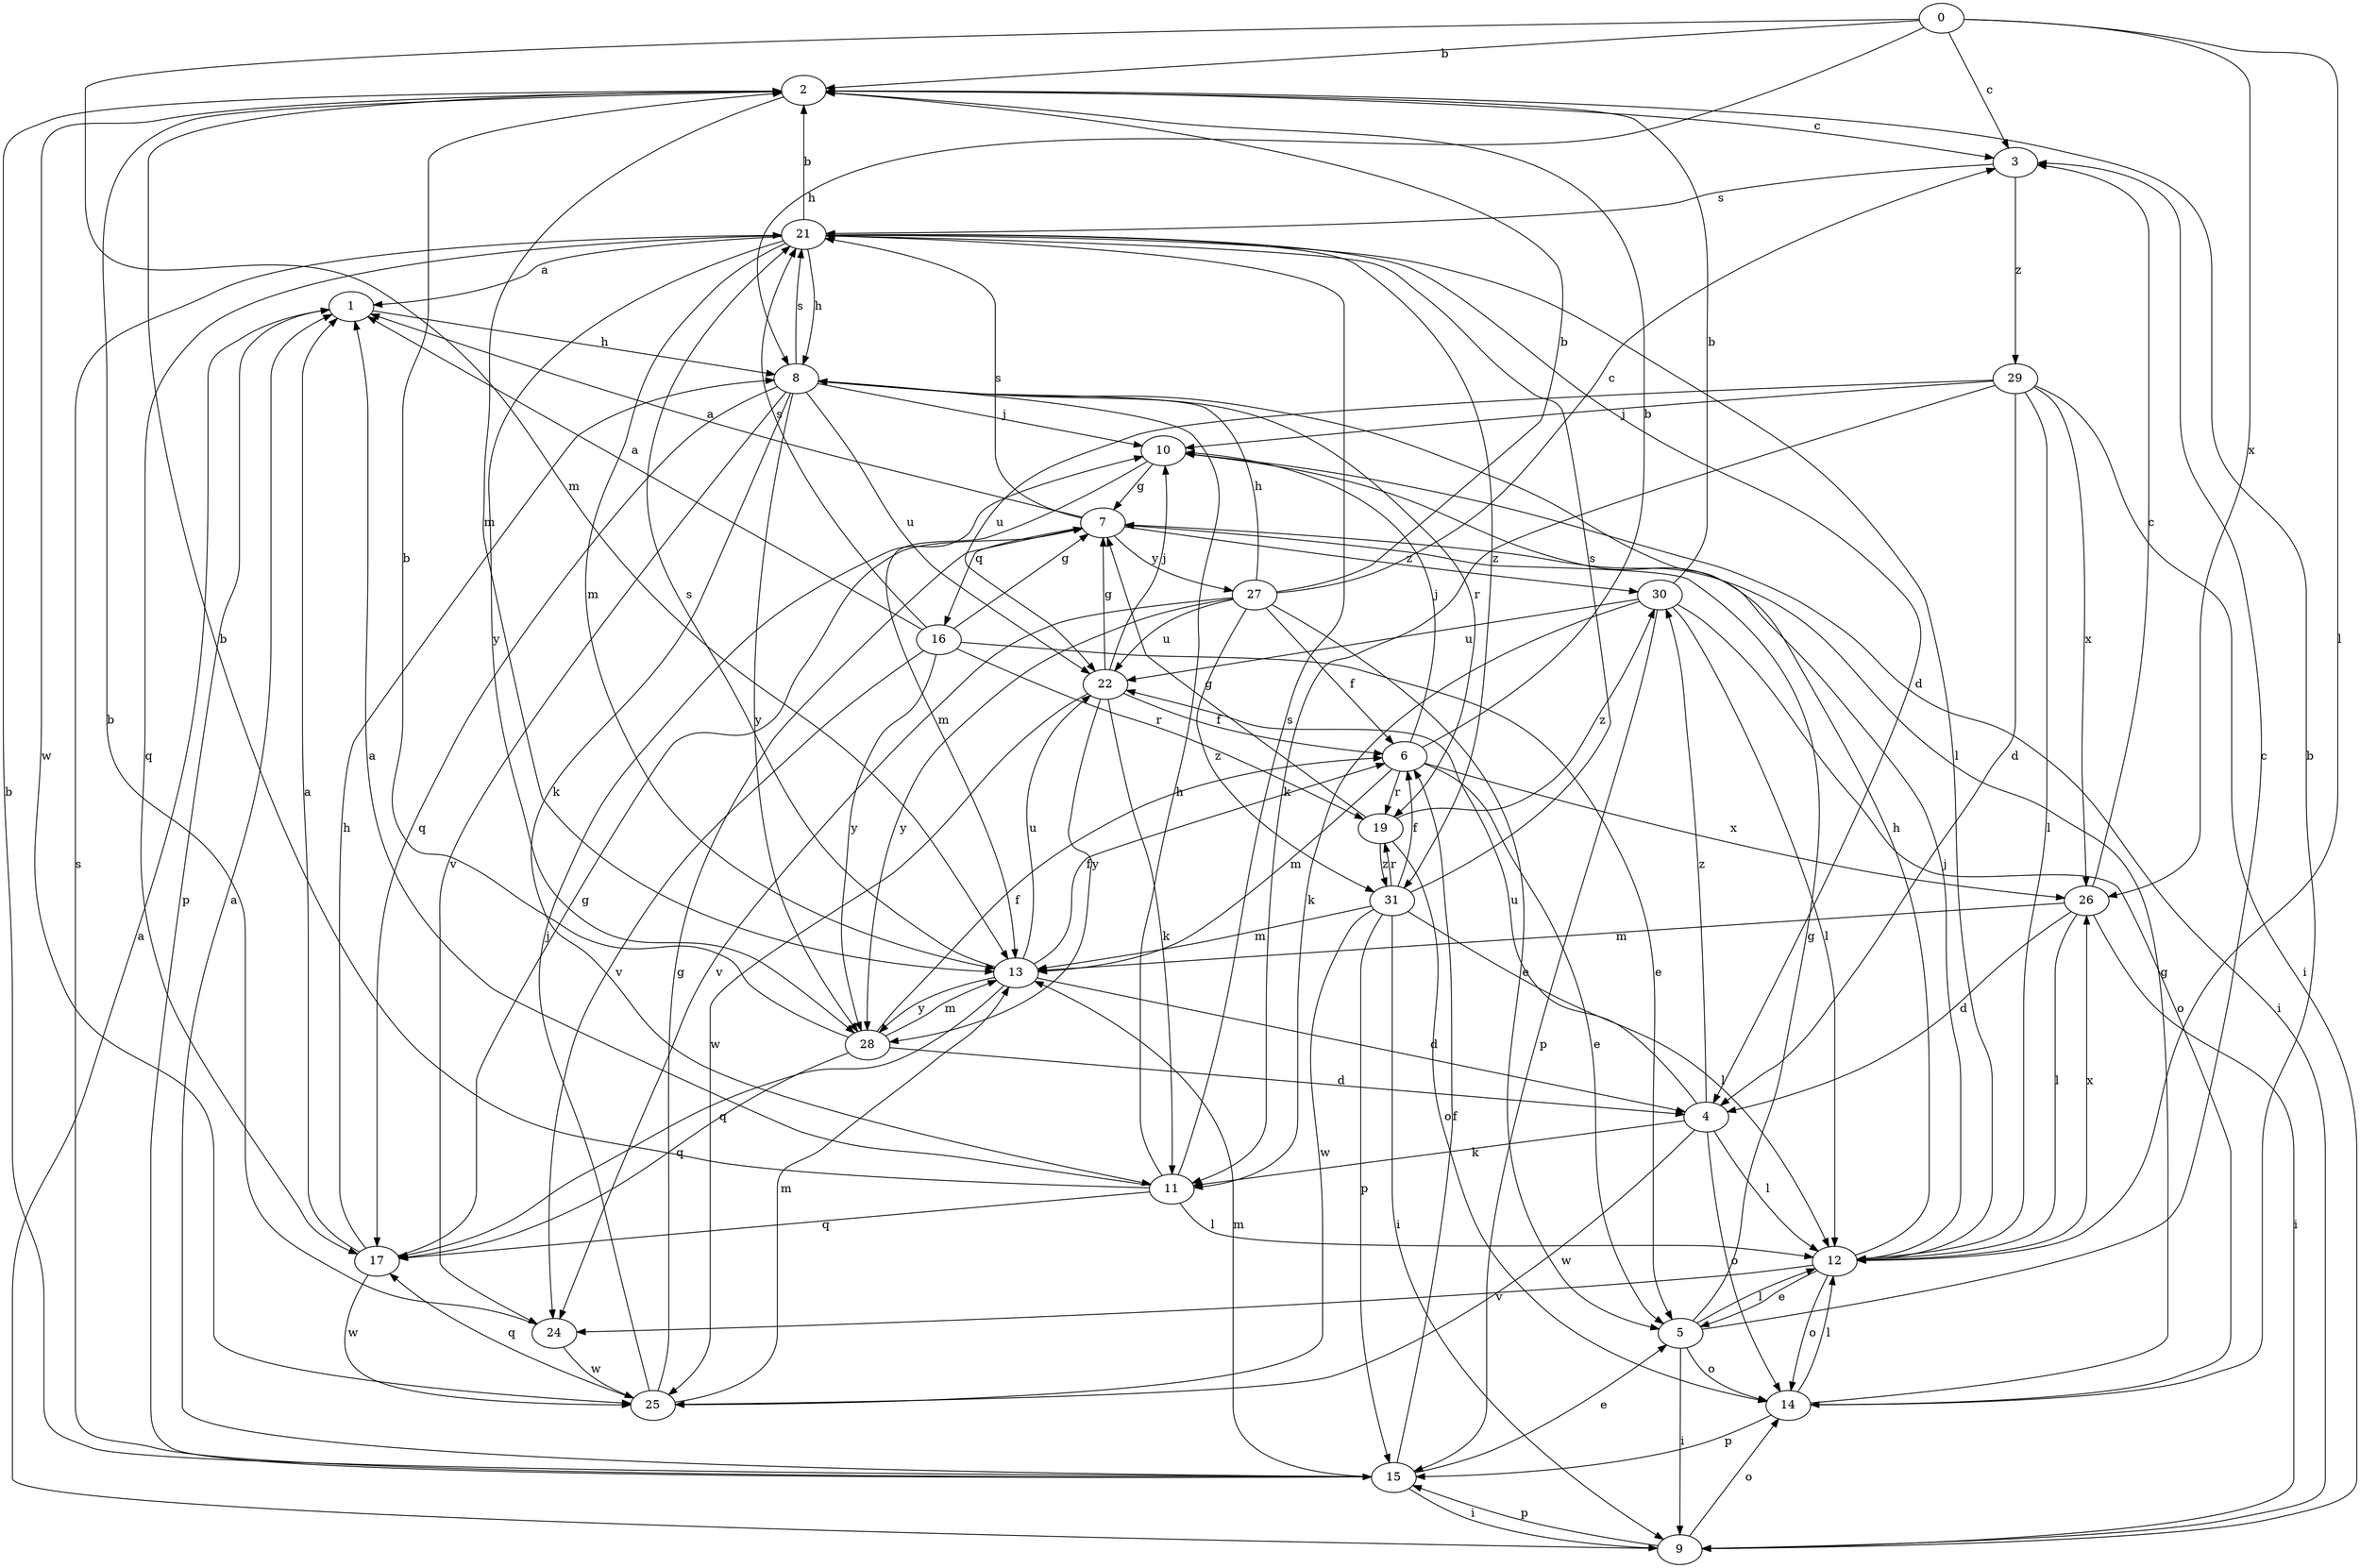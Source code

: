 strict digraph  {
0;
1;
2;
3;
4;
5;
6;
7;
8;
9;
10;
11;
12;
13;
14;
15;
16;
17;
19;
21;
22;
24;
25;
26;
27;
28;
29;
30;
31;
0 -> 2  [label=b];
0 -> 3  [label=c];
0 -> 8  [label=h];
0 -> 12  [label=l];
0 -> 13  [label=m];
0 -> 26  [label=x];
1 -> 8  [label=h];
1 -> 15  [label=p];
2 -> 3  [label=c];
2 -> 13  [label=m];
2 -> 25  [label=w];
3 -> 21  [label=s];
3 -> 29  [label=z];
4 -> 11  [label=k];
4 -> 12  [label=l];
4 -> 14  [label=o];
4 -> 22  [label=u];
4 -> 25  [label=w];
4 -> 30  [label=z];
5 -> 3  [label=c];
5 -> 7  [label=g];
5 -> 9  [label=i];
5 -> 12  [label=l];
5 -> 14  [label=o];
6 -> 2  [label=b];
6 -> 5  [label=e];
6 -> 10  [label=j];
6 -> 13  [label=m];
6 -> 19  [label=r];
6 -> 26  [label=x];
7 -> 1  [label=a];
7 -> 16  [label=q];
7 -> 21  [label=s];
7 -> 27  [label=y];
7 -> 30  [label=z];
8 -> 10  [label=j];
8 -> 11  [label=k];
8 -> 17  [label=q];
8 -> 19  [label=r];
8 -> 21  [label=s];
8 -> 22  [label=u];
8 -> 24  [label=v];
8 -> 28  [label=y];
9 -> 1  [label=a];
9 -> 14  [label=o];
9 -> 15  [label=p];
10 -> 7  [label=g];
10 -> 9  [label=i];
10 -> 13  [label=m];
11 -> 1  [label=a];
11 -> 2  [label=b];
11 -> 8  [label=h];
11 -> 12  [label=l];
11 -> 17  [label=q];
11 -> 21  [label=s];
12 -> 5  [label=e];
12 -> 8  [label=h];
12 -> 10  [label=j];
12 -> 14  [label=o];
12 -> 24  [label=v];
12 -> 26  [label=x];
13 -> 4  [label=d];
13 -> 6  [label=f];
13 -> 17  [label=q];
13 -> 21  [label=s];
13 -> 22  [label=u];
13 -> 28  [label=y];
14 -> 2  [label=b];
14 -> 7  [label=g];
14 -> 12  [label=l];
14 -> 15  [label=p];
15 -> 1  [label=a];
15 -> 2  [label=b];
15 -> 5  [label=e];
15 -> 6  [label=f];
15 -> 9  [label=i];
15 -> 13  [label=m];
15 -> 21  [label=s];
16 -> 1  [label=a];
16 -> 5  [label=e];
16 -> 7  [label=g];
16 -> 19  [label=r];
16 -> 21  [label=s];
16 -> 24  [label=v];
16 -> 28  [label=y];
17 -> 1  [label=a];
17 -> 7  [label=g];
17 -> 8  [label=h];
17 -> 25  [label=w];
19 -> 7  [label=g];
19 -> 14  [label=o];
19 -> 30  [label=z];
19 -> 31  [label=z];
21 -> 1  [label=a];
21 -> 2  [label=b];
21 -> 4  [label=d];
21 -> 8  [label=h];
21 -> 12  [label=l];
21 -> 13  [label=m];
21 -> 17  [label=q];
21 -> 28  [label=y];
21 -> 31  [label=z];
22 -> 6  [label=f];
22 -> 7  [label=g];
22 -> 10  [label=j];
22 -> 11  [label=k];
22 -> 25  [label=w];
22 -> 28  [label=y];
24 -> 2  [label=b];
24 -> 25  [label=w];
25 -> 7  [label=g];
25 -> 10  [label=j];
25 -> 13  [label=m];
25 -> 17  [label=q];
26 -> 3  [label=c];
26 -> 4  [label=d];
26 -> 9  [label=i];
26 -> 12  [label=l];
26 -> 13  [label=m];
27 -> 2  [label=b];
27 -> 3  [label=c];
27 -> 5  [label=e];
27 -> 6  [label=f];
27 -> 8  [label=h];
27 -> 22  [label=u];
27 -> 24  [label=v];
27 -> 28  [label=y];
27 -> 31  [label=z];
28 -> 2  [label=b];
28 -> 4  [label=d];
28 -> 6  [label=f];
28 -> 13  [label=m];
28 -> 17  [label=q];
29 -> 4  [label=d];
29 -> 9  [label=i];
29 -> 10  [label=j];
29 -> 11  [label=k];
29 -> 12  [label=l];
29 -> 22  [label=u];
29 -> 26  [label=x];
30 -> 2  [label=b];
30 -> 11  [label=k];
30 -> 12  [label=l];
30 -> 14  [label=o];
30 -> 15  [label=p];
30 -> 22  [label=u];
31 -> 6  [label=f];
31 -> 9  [label=i];
31 -> 12  [label=l];
31 -> 13  [label=m];
31 -> 15  [label=p];
31 -> 19  [label=r];
31 -> 21  [label=s];
31 -> 25  [label=w];
}
